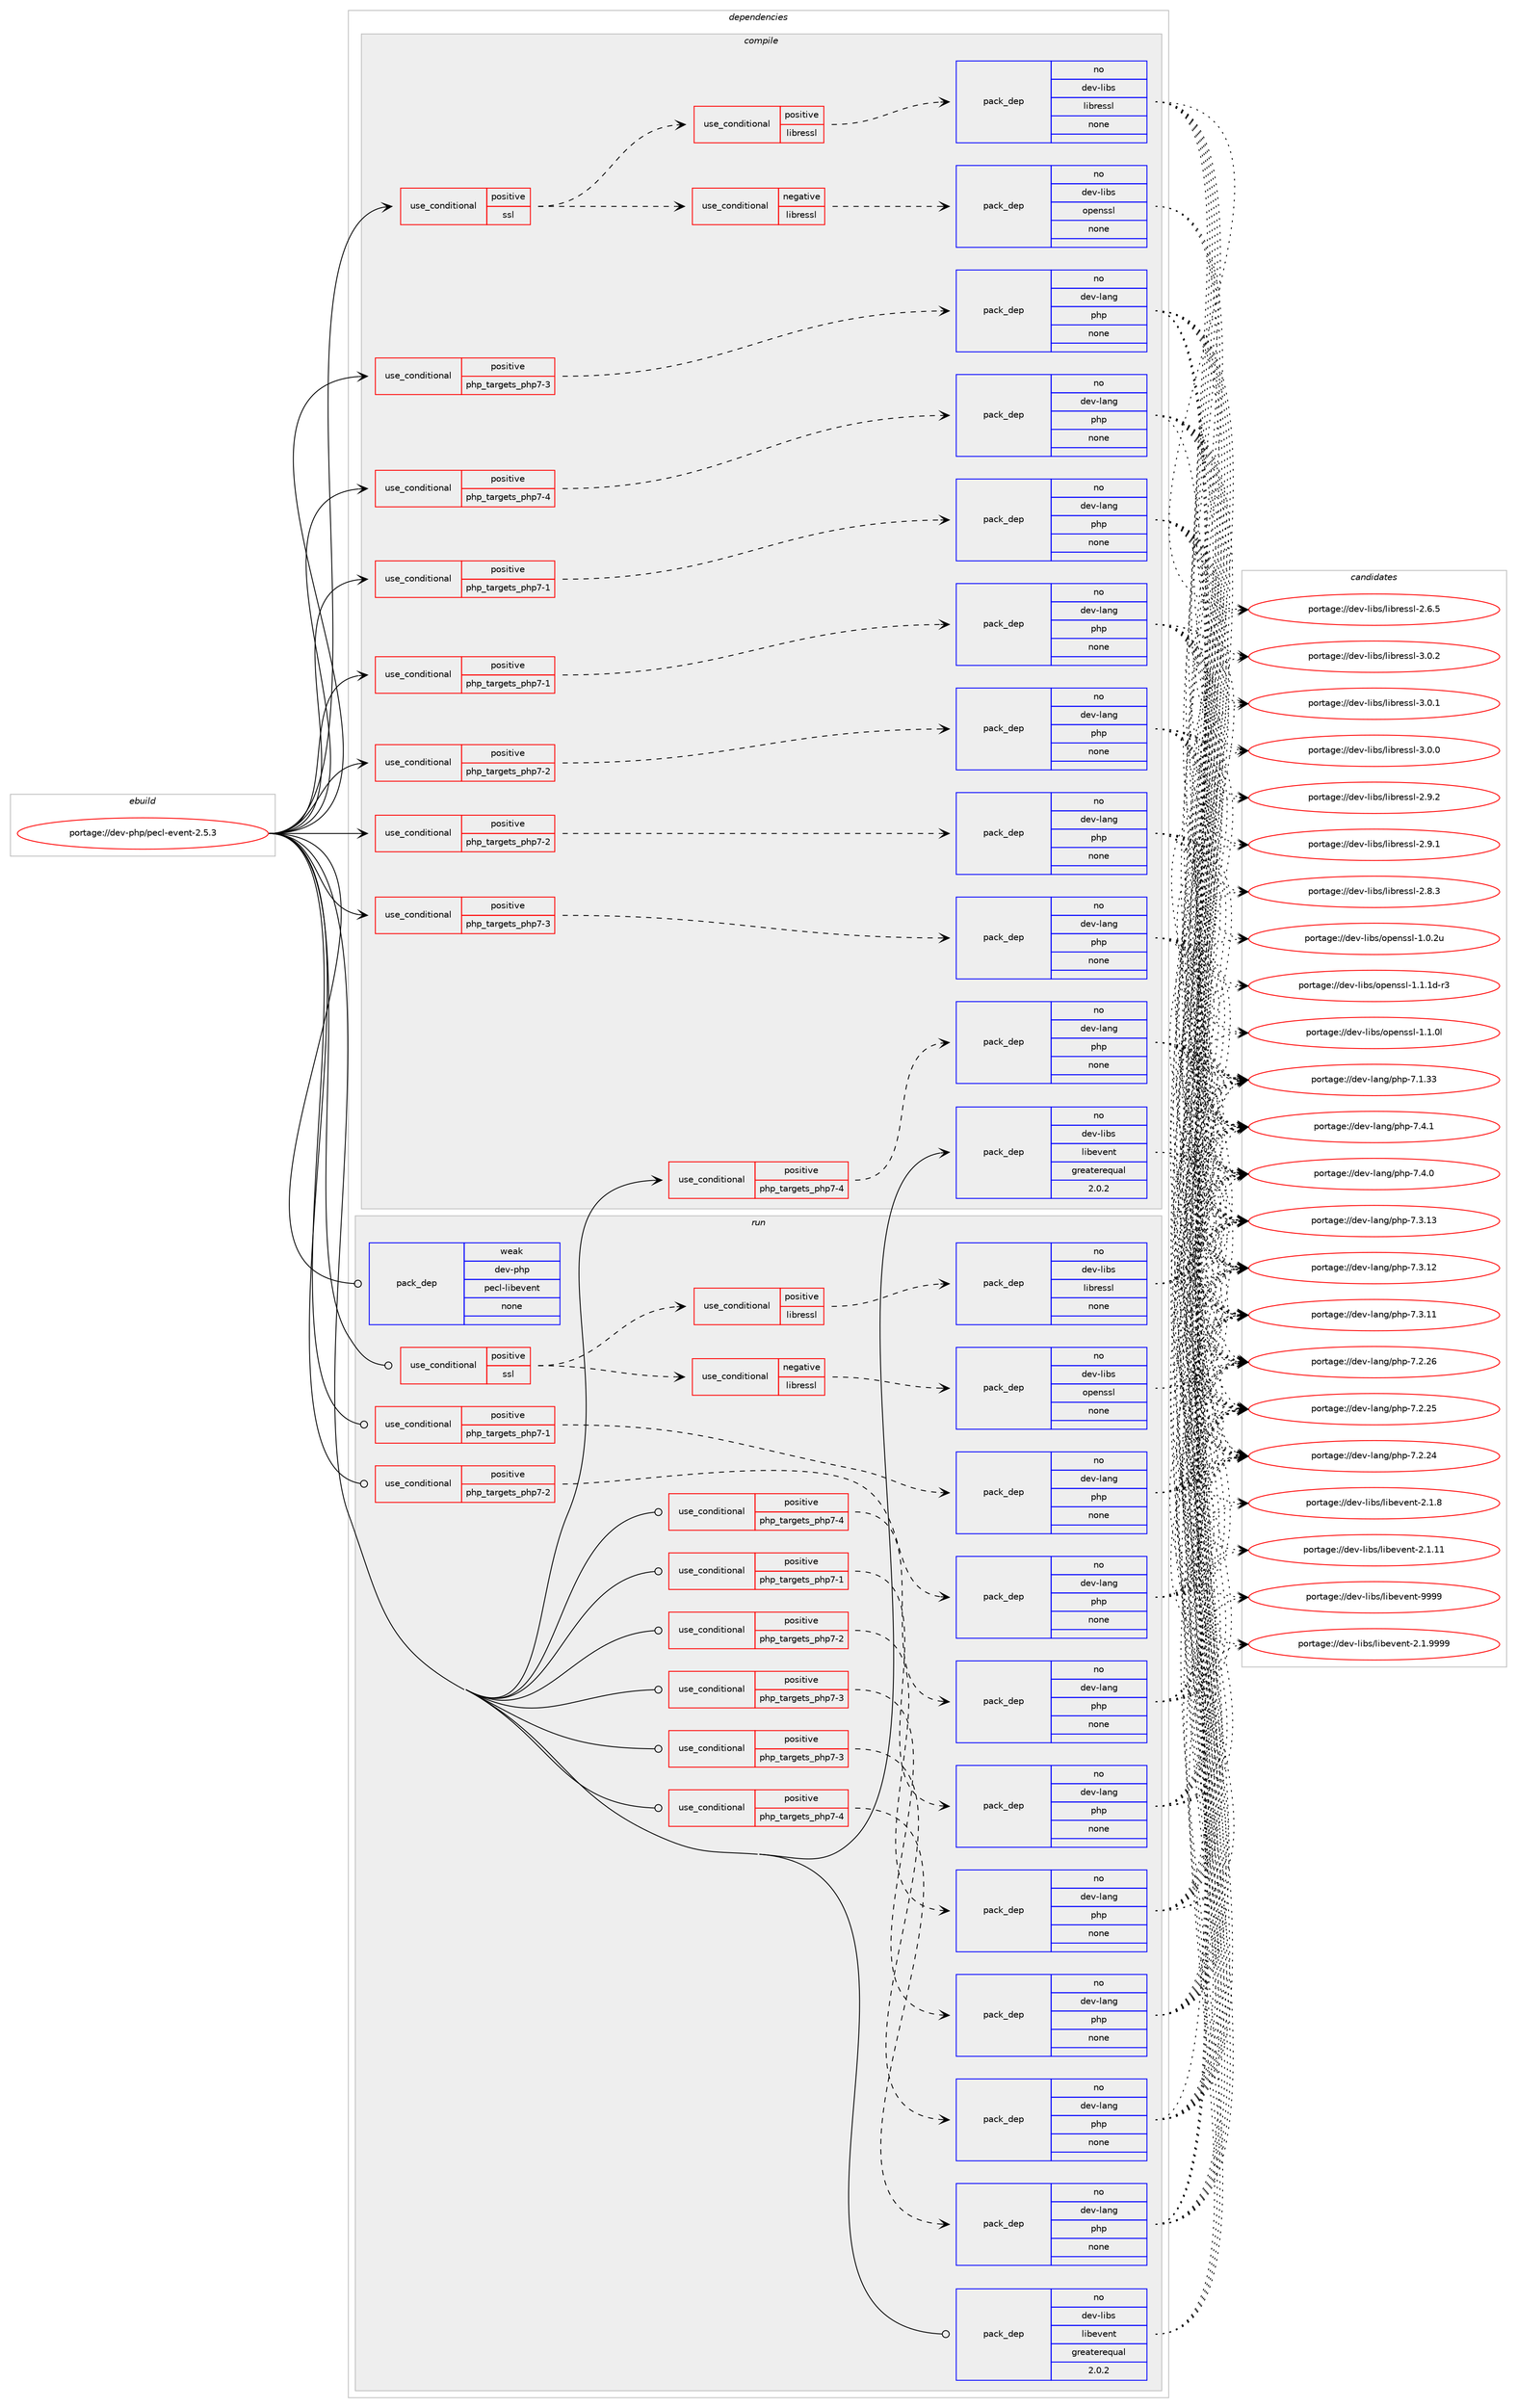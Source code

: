 digraph prolog {

# *************
# Graph options
# *************

newrank=true;
concentrate=true;
compound=true;
graph [rankdir=LR,fontname=Helvetica,fontsize=10,ranksep=1.5];#, ranksep=2.5, nodesep=0.2];
edge  [arrowhead=vee];
node  [fontname=Helvetica,fontsize=10];

# **********
# The ebuild
# **********

subgraph cluster_leftcol {
color=gray;
label=<<i>ebuild</i>>;
id [label="portage://dev-php/pecl-event-2.5.3", color=red, width=4, href="../dev-php/pecl-event-2.5.3.svg"];
}

# ****************
# The dependencies
# ****************

subgraph cluster_midcol {
color=gray;
label=<<i>dependencies</i>>;
subgraph cluster_compile {
fillcolor="#eeeeee";
style=filled;
label=<<i>compile</i>>;
subgraph cond120775 {
dependency476742 [label=<<TABLE BORDER="0" CELLBORDER="1" CELLSPACING="0" CELLPADDING="4"><TR><TD ROWSPAN="3" CELLPADDING="10">use_conditional</TD></TR><TR><TD>positive</TD></TR><TR><TD>php_targets_php7-1</TD></TR></TABLE>>, shape=none, color=red];
subgraph pack350928 {
dependency476743 [label=<<TABLE BORDER="0" CELLBORDER="1" CELLSPACING="0" CELLPADDING="4" WIDTH="220"><TR><TD ROWSPAN="6" CELLPADDING="30">pack_dep</TD></TR><TR><TD WIDTH="110">no</TD></TR><TR><TD>dev-lang</TD></TR><TR><TD>php</TD></TR><TR><TD>none</TD></TR><TR><TD></TD></TR></TABLE>>, shape=none, color=blue];
}
dependency476742:e -> dependency476743:w [weight=20,style="dashed",arrowhead="vee"];
}
id:e -> dependency476742:w [weight=20,style="solid",arrowhead="vee"];
subgraph cond120776 {
dependency476744 [label=<<TABLE BORDER="0" CELLBORDER="1" CELLSPACING="0" CELLPADDING="4"><TR><TD ROWSPAN="3" CELLPADDING="10">use_conditional</TD></TR><TR><TD>positive</TD></TR><TR><TD>php_targets_php7-1</TD></TR></TABLE>>, shape=none, color=red];
subgraph pack350929 {
dependency476745 [label=<<TABLE BORDER="0" CELLBORDER="1" CELLSPACING="0" CELLPADDING="4" WIDTH="220"><TR><TD ROWSPAN="6" CELLPADDING="30">pack_dep</TD></TR><TR><TD WIDTH="110">no</TD></TR><TR><TD>dev-lang</TD></TR><TR><TD>php</TD></TR><TR><TD>none</TD></TR><TR><TD></TD></TR></TABLE>>, shape=none, color=blue];
}
dependency476744:e -> dependency476745:w [weight=20,style="dashed",arrowhead="vee"];
}
id:e -> dependency476744:w [weight=20,style="solid",arrowhead="vee"];
subgraph cond120777 {
dependency476746 [label=<<TABLE BORDER="0" CELLBORDER="1" CELLSPACING="0" CELLPADDING="4"><TR><TD ROWSPAN="3" CELLPADDING="10">use_conditional</TD></TR><TR><TD>positive</TD></TR><TR><TD>php_targets_php7-2</TD></TR></TABLE>>, shape=none, color=red];
subgraph pack350930 {
dependency476747 [label=<<TABLE BORDER="0" CELLBORDER="1" CELLSPACING="0" CELLPADDING="4" WIDTH="220"><TR><TD ROWSPAN="6" CELLPADDING="30">pack_dep</TD></TR><TR><TD WIDTH="110">no</TD></TR><TR><TD>dev-lang</TD></TR><TR><TD>php</TD></TR><TR><TD>none</TD></TR><TR><TD></TD></TR></TABLE>>, shape=none, color=blue];
}
dependency476746:e -> dependency476747:w [weight=20,style="dashed",arrowhead="vee"];
}
id:e -> dependency476746:w [weight=20,style="solid",arrowhead="vee"];
subgraph cond120778 {
dependency476748 [label=<<TABLE BORDER="0" CELLBORDER="1" CELLSPACING="0" CELLPADDING="4"><TR><TD ROWSPAN="3" CELLPADDING="10">use_conditional</TD></TR><TR><TD>positive</TD></TR><TR><TD>php_targets_php7-2</TD></TR></TABLE>>, shape=none, color=red];
subgraph pack350931 {
dependency476749 [label=<<TABLE BORDER="0" CELLBORDER="1" CELLSPACING="0" CELLPADDING="4" WIDTH="220"><TR><TD ROWSPAN="6" CELLPADDING="30">pack_dep</TD></TR><TR><TD WIDTH="110">no</TD></TR><TR><TD>dev-lang</TD></TR><TR><TD>php</TD></TR><TR><TD>none</TD></TR><TR><TD></TD></TR></TABLE>>, shape=none, color=blue];
}
dependency476748:e -> dependency476749:w [weight=20,style="dashed",arrowhead="vee"];
}
id:e -> dependency476748:w [weight=20,style="solid",arrowhead="vee"];
subgraph cond120779 {
dependency476750 [label=<<TABLE BORDER="0" CELLBORDER="1" CELLSPACING="0" CELLPADDING="4"><TR><TD ROWSPAN="3" CELLPADDING="10">use_conditional</TD></TR><TR><TD>positive</TD></TR><TR><TD>php_targets_php7-3</TD></TR></TABLE>>, shape=none, color=red];
subgraph pack350932 {
dependency476751 [label=<<TABLE BORDER="0" CELLBORDER="1" CELLSPACING="0" CELLPADDING="4" WIDTH="220"><TR><TD ROWSPAN="6" CELLPADDING="30">pack_dep</TD></TR><TR><TD WIDTH="110">no</TD></TR><TR><TD>dev-lang</TD></TR><TR><TD>php</TD></TR><TR><TD>none</TD></TR><TR><TD></TD></TR></TABLE>>, shape=none, color=blue];
}
dependency476750:e -> dependency476751:w [weight=20,style="dashed",arrowhead="vee"];
}
id:e -> dependency476750:w [weight=20,style="solid",arrowhead="vee"];
subgraph cond120780 {
dependency476752 [label=<<TABLE BORDER="0" CELLBORDER="1" CELLSPACING="0" CELLPADDING="4"><TR><TD ROWSPAN="3" CELLPADDING="10">use_conditional</TD></TR><TR><TD>positive</TD></TR><TR><TD>php_targets_php7-3</TD></TR></TABLE>>, shape=none, color=red];
subgraph pack350933 {
dependency476753 [label=<<TABLE BORDER="0" CELLBORDER="1" CELLSPACING="0" CELLPADDING="4" WIDTH="220"><TR><TD ROWSPAN="6" CELLPADDING="30">pack_dep</TD></TR><TR><TD WIDTH="110">no</TD></TR><TR><TD>dev-lang</TD></TR><TR><TD>php</TD></TR><TR><TD>none</TD></TR><TR><TD></TD></TR></TABLE>>, shape=none, color=blue];
}
dependency476752:e -> dependency476753:w [weight=20,style="dashed",arrowhead="vee"];
}
id:e -> dependency476752:w [weight=20,style="solid",arrowhead="vee"];
subgraph cond120781 {
dependency476754 [label=<<TABLE BORDER="0" CELLBORDER="1" CELLSPACING="0" CELLPADDING="4"><TR><TD ROWSPAN="3" CELLPADDING="10">use_conditional</TD></TR><TR><TD>positive</TD></TR><TR><TD>php_targets_php7-4</TD></TR></TABLE>>, shape=none, color=red];
subgraph pack350934 {
dependency476755 [label=<<TABLE BORDER="0" CELLBORDER="1" CELLSPACING="0" CELLPADDING="4" WIDTH="220"><TR><TD ROWSPAN="6" CELLPADDING="30">pack_dep</TD></TR><TR><TD WIDTH="110">no</TD></TR><TR><TD>dev-lang</TD></TR><TR><TD>php</TD></TR><TR><TD>none</TD></TR><TR><TD></TD></TR></TABLE>>, shape=none, color=blue];
}
dependency476754:e -> dependency476755:w [weight=20,style="dashed",arrowhead="vee"];
}
id:e -> dependency476754:w [weight=20,style="solid",arrowhead="vee"];
subgraph cond120782 {
dependency476756 [label=<<TABLE BORDER="0" CELLBORDER="1" CELLSPACING="0" CELLPADDING="4"><TR><TD ROWSPAN="3" CELLPADDING="10">use_conditional</TD></TR><TR><TD>positive</TD></TR><TR><TD>php_targets_php7-4</TD></TR></TABLE>>, shape=none, color=red];
subgraph pack350935 {
dependency476757 [label=<<TABLE BORDER="0" CELLBORDER="1" CELLSPACING="0" CELLPADDING="4" WIDTH="220"><TR><TD ROWSPAN="6" CELLPADDING="30">pack_dep</TD></TR><TR><TD WIDTH="110">no</TD></TR><TR><TD>dev-lang</TD></TR><TR><TD>php</TD></TR><TR><TD>none</TD></TR><TR><TD></TD></TR></TABLE>>, shape=none, color=blue];
}
dependency476756:e -> dependency476757:w [weight=20,style="dashed",arrowhead="vee"];
}
id:e -> dependency476756:w [weight=20,style="solid",arrowhead="vee"];
subgraph cond120783 {
dependency476758 [label=<<TABLE BORDER="0" CELLBORDER="1" CELLSPACING="0" CELLPADDING="4"><TR><TD ROWSPAN="3" CELLPADDING="10">use_conditional</TD></TR><TR><TD>positive</TD></TR><TR><TD>ssl</TD></TR></TABLE>>, shape=none, color=red];
subgraph cond120784 {
dependency476759 [label=<<TABLE BORDER="0" CELLBORDER="1" CELLSPACING="0" CELLPADDING="4"><TR><TD ROWSPAN="3" CELLPADDING="10">use_conditional</TD></TR><TR><TD>negative</TD></TR><TR><TD>libressl</TD></TR></TABLE>>, shape=none, color=red];
subgraph pack350936 {
dependency476760 [label=<<TABLE BORDER="0" CELLBORDER="1" CELLSPACING="0" CELLPADDING="4" WIDTH="220"><TR><TD ROWSPAN="6" CELLPADDING="30">pack_dep</TD></TR><TR><TD WIDTH="110">no</TD></TR><TR><TD>dev-libs</TD></TR><TR><TD>openssl</TD></TR><TR><TD>none</TD></TR><TR><TD></TD></TR></TABLE>>, shape=none, color=blue];
}
dependency476759:e -> dependency476760:w [weight=20,style="dashed",arrowhead="vee"];
}
dependency476758:e -> dependency476759:w [weight=20,style="dashed",arrowhead="vee"];
subgraph cond120785 {
dependency476761 [label=<<TABLE BORDER="0" CELLBORDER="1" CELLSPACING="0" CELLPADDING="4"><TR><TD ROWSPAN="3" CELLPADDING="10">use_conditional</TD></TR><TR><TD>positive</TD></TR><TR><TD>libressl</TD></TR></TABLE>>, shape=none, color=red];
subgraph pack350937 {
dependency476762 [label=<<TABLE BORDER="0" CELLBORDER="1" CELLSPACING="0" CELLPADDING="4" WIDTH="220"><TR><TD ROWSPAN="6" CELLPADDING="30">pack_dep</TD></TR><TR><TD WIDTH="110">no</TD></TR><TR><TD>dev-libs</TD></TR><TR><TD>libressl</TD></TR><TR><TD>none</TD></TR><TR><TD></TD></TR></TABLE>>, shape=none, color=blue];
}
dependency476761:e -> dependency476762:w [weight=20,style="dashed",arrowhead="vee"];
}
dependency476758:e -> dependency476761:w [weight=20,style="dashed",arrowhead="vee"];
}
id:e -> dependency476758:w [weight=20,style="solid",arrowhead="vee"];
subgraph pack350938 {
dependency476763 [label=<<TABLE BORDER="0" CELLBORDER="1" CELLSPACING="0" CELLPADDING="4" WIDTH="220"><TR><TD ROWSPAN="6" CELLPADDING="30">pack_dep</TD></TR><TR><TD WIDTH="110">no</TD></TR><TR><TD>dev-libs</TD></TR><TR><TD>libevent</TD></TR><TR><TD>greaterequal</TD></TR><TR><TD>2.0.2</TD></TR></TABLE>>, shape=none, color=blue];
}
id:e -> dependency476763:w [weight=20,style="solid",arrowhead="vee"];
}
subgraph cluster_compileandrun {
fillcolor="#eeeeee";
style=filled;
label=<<i>compile and run</i>>;
}
subgraph cluster_run {
fillcolor="#eeeeee";
style=filled;
label=<<i>run</i>>;
subgraph cond120786 {
dependency476764 [label=<<TABLE BORDER="0" CELLBORDER="1" CELLSPACING="0" CELLPADDING="4"><TR><TD ROWSPAN="3" CELLPADDING="10">use_conditional</TD></TR><TR><TD>positive</TD></TR><TR><TD>php_targets_php7-1</TD></TR></TABLE>>, shape=none, color=red];
subgraph pack350939 {
dependency476765 [label=<<TABLE BORDER="0" CELLBORDER="1" CELLSPACING="0" CELLPADDING="4" WIDTH="220"><TR><TD ROWSPAN="6" CELLPADDING="30">pack_dep</TD></TR><TR><TD WIDTH="110">no</TD></TR><TR><TD>dev-lang</TD></TR><TR><TD>php</TD></TR><TR><TD>none</TD></TR><TR><TD></TD></TR></TABLE>>, shape=none, color=blue];
}
dependency476764:e -> dependency476765:w [weight=20,style="dashed",arrowhead="vee"];
}
id:e -> dependency476764:w [weight=20,style="solid",arrowhead="odot"];
subgraph cond120787 {
dependency476766 [label=<<TABLE BORDER="0" CELLBORDER="1" CELLSPACING="0" CELLPADDING="4"><TR><TD ROWSPAN="3" CELLPADDING="10">use_conditional</TD></TR><TR><TD>positive</TD></TR><TR><TD>php_targets_php7-1</TD></TR></TABLE>>, shape=none, color=red];
subgraph pack350940 {
dependency476767 [label=<<TABLE BORDER="0" CELLBORDER="1" CELLSPACING="0" CELLPADDING="4" WIDTH="220"><TR><TD ROWSPAN="6" CELLPADDING="30">pack_dep</TD></TR><TR><TD WIDTH="110">no</TD></TR><TR><TD>dev-lang</TD></TR><TR><TD>php</TD></TR><TR><TD>none</TD></TR><TR><TD></TD></TR></TABLE>>, shape=none, color=blue];
}
dependency476766:e -> dependency476767:w [weight=20,style="dashed",arrowhead="vee"];
}
id:e -> dependency476766:w [weight=20,style="solid",arrowhead="odot"];
subgraph cond120788 {
dependency476768 [label=<<TABLE BORDER="0" CELLBORDER="1" CELLSPACING="0" CELLPADDING="4"><TR><TD ROWSPAN="3" CELLPADDING="10">use_conditional</TD></TR><TR><TD>positive</TD></TR><TR><TD>php_targets_php7-2</TD></TR></TABLE>>, shape=none, color=red];
subgraph pack350941 {
dependency476769 [label=<<TABLE BORDER="0" CELLBORDER="1" CELLSPACING="0" CELLPADDING="4" WIDTH="220"><TR><TD ROWSPAN="6" CELLPADDING="30">pack_dep</TD></TR><TR><TD WIDTH="110">no</TD></TR><TR><TD>dev-lang</TD></TR><TR><TD>php</TD></TR><TR><TD>none</TD></TR><TR><TD></TD></TR></TABLE>>, shape=none, color=blue];
}
dependency476768:e -> dependency476769:w [weight=20,style="dashed",arrowhead="vee"];
}
id:e -> dependency476768:w [weight=20,style="solid",arrowhead="odot"];
subgraph cond120789 {
dependency476770 [label=<<TABLE BORDER="0" CELLBORDER="1" CELLSPACING="0" CELLPADDING="4"><TR><TD ROWSPAN="3" CELLPADDING="10">use_conditional</TD></TR><TR><TD>positive</TD></TR><TR><TD>php_targets_php7-2</TD></TR></TABLE>>, shape=none, color=red];
subgraph pack350942 {
dependency476771 [label=<<TABLE BORDER="0" CELLBORDER="1" CELLSPACING="0" CELLPADDING="4" WIDTH="220"><TR><TD ROWSPAN="6" CELLPADDING="30">pack_dep</TD></TR><TR><TD WIDTH="110">no</TD></TR><TR><TD>dev-lang</TD></TR><TR><TD>php</TD></TR><TR><TD>none</TD></TR><TR><TD></TD></TR></TABLE>>, shape=none, color=blue];
}
dependency476770:e -> dependency476771:w [weight=20,style="dashed",arrowhead="vee"];
}
id:e -> dependency476770:w [weight=20,style="solid",arrowhead="odot"];
subgraph cond120790 {
dependency476772 [label=<<TABLE BORDER="0" CELLBORDER="1" CELLSPACING="0" CELLPADDING="4"><TR><TD ROWSPAN="3" CELLPADDING="10">use_conditional</TD></TR><TR><TD>positive</TD></TR><TR><TD>php_targets_php7-3</TD></TR></TABLE>>, shape=none, color=red];
subgraph pack350943 {
dependency476773 [label=<<TABLE BORDER="0" CELLBORDER="1" CELLSPACING="0" CELLPADDING="4" WIDTH="220"><TR><TD ROWSPAN="6" CELLPADDING="30">pack_dep</TD></TR><TR><TD WIDTH="110">no</TD></TR><TR><TD>dev-lang</TD></TR><TR><TD>php</TD></TR><TR><TD>none</TD></TR><TR><TD></TD></TR></TABLE>>, shape=none, color=blue];
}
dependency476772:e -> dependency476773:w [weight=20,style="dashed",arrowhead="vee"];
}
id:e -> dependency476772:w [weight=20,style="solid",arrowhead="odot"];
subgraph cond120791 {
dependency476774 [label=<<TABLE BORDER="0" CELLBORDER="1" CELLSPACING="0" CELLPADDING="4"><TR><TD ROWSPAN="3" CELLPADDING="10">use_conditional</TD></TR><TR><TD>positive</TD></TR><TR><TD>php_targets_php7-3</TD></TR></TABLE>>, shape=none, color=red];
subgraph pack350944 {
dependency476775 [label=<<TABLE BORDER="0" CELLBORDER="1" CELLSPACING="0" CELLPADDING="4" WIDTH="220"><TR><TD ROWSPAN="6" CELLPADDING="30">pack_dep</TD></TR><TR><TD WIDTH="110">no</TD></TR><TR><TD>dev-lang</TD></TR><TR><TD>php</TD></TR><TR><TD>none</TD></TR><TR><TD></TD></TR></TABLE>>, shape=none, color=blue];
}
dependency476774:e -> dependency476775:w [weight=20,style="dashed",arrowhead="vee"];
}
id:e -> dependency476774:w [weight=20,style="solid",arrowhead="odot"];
subgraph cond120792 {
dependency476776 [label=<<TABLE BORDER="0" CELLBORDER="1" CELLSPACING="0" CELLPADDING="4"><TR><TD ROWSPAN="3" CELLPADDING="10">use_conditional</TD></TR><TR><TD>positive</TD></TR><TR><TD>php_targets_php7-4</TD></TR></TABLE>>, shape=none, color=red];
subgraph pack350945 {
dependency476777 [label=<<TABLE BORDER="0" CELLBORDER="1" CELLSPACING="0" CELLPADDING="4" WIDTH="220"><TR><TD ROWSPAN="6" CELLPADDING="30">pack_dep</TD></TR><TR><TD WIDTH="110">no</TD></TR><TR><TD>dev-lang</TD></TR><TR><TD>php</TD></TR><TR><TD>none</TD></TR><TR><TD></TD></TR></TABLE>>, shape=none, color=blue];
}
dependency476776:e -> dependency476777:w [weight=20,style="dashed",arrowhead="vee"];
}
id:e -> dependency476776:w [weight=20,style="solid",arrowhead="odot"];
subgraph cond120793 {
dependency476778 [label=<<TABLE BORDER="0" CELLBORDER="1" CELLSPACING="0" CELLPADDING="4"><TR><TD ROWSPAN="3" CELLPADDING="10">use_conditional</TD></TR><TR><TD>positive</TD></TR><TR><TD>php_targets_php7-4</TD></TR></TABLE>>, shape=none, color=red];
subgraph pack350946 {
dependency476779 [label=<<TABLE BORDER="0" CELLBORDER="1" CELLSPACING="0" CELLPADDING="4" WIDTH="220"><TR><TD ROWSPAN="6" CELLPADDING="30">pack_dep</TD></TR><TR><TD WIDTH="110">no</TD></TR><TR><TD>dev-lang</TD></TR><TR><TD>php</TD></TR><TR><TD>none</TD></TR><TR><TD></TD></TR></TABLE>>, shape=none, color=blue];
}
dependency476778:e -> dependency476779:w [weight=20,style="dashed",arrowhead="vee"];
}
id:e -> dependency476778:w [weight=20,style="solid",arrowhead="odot"];
subgraph cond120794 {
dependency476780 [label=<<TABLE BORDER="0" CELLBORDER="1" CELLSPACING="0" CELLPADDING="4"><TR><TD ROWSPAN="3" CELLPADDING="10">use_conditional</TD></TR><TR><TD>positive</TD></TR><TR><TD>ssl</TD></TR></TABLE>>, shape=none, color=red];
subgraph cond120795 {
dependency476781 [label=<<TABLE BORDER="0" CELLBORDER="1" CELLSPACING="0" CELLPADDING="4"><TR><TD ROWSPAN="3" CELLPADDING="10">use_conditional</TD></TR><TR><TD>negative</TD></TR><TR><TD>libressl</TD></TR></TABLE>>, shape=none, color=red];
subgraph pack350947 {
dependency476782 [label=<<TABLE BORDER="0" CELLBORDER="1" CELLSPACING="0" CELLPADDING="4" WIDTH="220"><TR><TD ROWSPAN="6" CELLPADDING="30">pack_dep</TD></TR><TR><TD WIDTH="110">no</TD></TR><TR><TD>dev-libs</TD></TR><TR><TD>openssl</TD></TR><TR><TD>none</TD></TR><TR><TD></TD></TR></TABLE>>, shape=none, color=blue];
}
dependency476781:e -> dependency476782:w [weight=20,style="dashed",arrowhead="vee"];
}
dependency476780:e -> dependency476781:w [weight=20,style="dashed",arrowhead="vee"];
subgraph cond120796 {
dependency476783 [label=<<TABLE BORDER="0" CELLBORDER="1" CELLSPACING="0" CELLPADDING="4"><TR><TD ROWSPAN="3" CELLPADDING="10">use_conditional</TD></TR><TR><TD>positive</TD></TR><TR><TD>libressl</TD></TR></TABLE>>, shape=none, color=red];
subgraph pack350948 {
dependency476784 [label=<<TABLE BORDER="0" CELLBORDER="1" CELLSPACING="0" CELLPADDING="4" WIDTH="220"><TR><TD ROWSPAN="6" CELLPADDING="30">pack_dep</TD></TR><TR><TD WIDTH="110">no</TD></TR><TR><TD>dev-libs</TD></TR><TR><TD>libressl</TD></TR><TR><TD>none</TD></TR><TR><TD></TD></TR></TABLE>>, shape=none, color=blue];
}
dependency476783:e -> dependency476784:w [weight=20,style="dashed",arrowhead="vee"];
}
dependency476780:e -> dependency476783:w [weight=20,style="dashed",arrowhead="vee"];
}
id:e -> dependency476780:w [weight=20,style="solid",arrowhead="odot"];
subgraph pack350949 {
dependency476785 [label=<<TABLE BORDER="0" CELLBORDER="1" CELLSPACING="0" CELLPADDING="4" WIDTH="220"><TR><TD ROWSPAN="6" CELLPADDING="30">pack_dep</TD></TR><TR><TD WIDTH="110">no</TD></TR><TR><TD>dev-libs</TD></TR><TR><TD>libevent</TD></TR><TR><TD>greaterequal</TD></TR><TR><TD>2.0.2</TD></TR></TABLE>>, shape=none, color=blue];
}
id:e -> dependency476785:w [weight=20,style="solid",arrowhead="odot"];
subgraph pack350950 {
dependency476786 [label=<<TABLE BORDER="0" CELLBORDER="1" CELLSPACING="0" CELLPADDING="4" WIDTH="220"><TR><TD ROWSPAN="6" CELLPADDING="30">pack_dep</TD></TR><TR><TD WIDTH="110">weak</TD></TR><TR><TD>dev-php</TD></TR><TR><TD>pecl-libevent</TD></TR><TR><TD>none</TD></TR><TR><TD></TD></TR></TABLE>>, shape=none, color=blue];
}
id:e -> dependency476786:w [weight=20,style="solid",arrowhead="odot"];
}
}

# **************
# The candidates
# **************

subgraph cluster_choices {
rank=same;
color=gray;
label=<<i>candidates</i>>;

subgraph choice350928 {
color=black;
nodesep=1;
choice100101118451089711010347112104112455546524649 [label="portage://dev-lang/php-7.4.1", color=red, width=4,href="../dev-lang/php-7.4.1.svg"];
choice100101118451089711010347112104112455546524648 [label="portage://dev-lang/php-7.4.0", color=red, width=4,href="../dev-lang/php-7.4.0.svg"];
choice10010111845108971101034711210411245554651464951 [label="portage://dev-lang/php-7.3.13", color=red, width=4,href="../dev-lang/php-7.3.13.svg"];
choice10010111845108971101034711210411245554651464950 [label="portage://dev-lang/php-7.3.12", color=red, width=4,href="../dev-lang/php-7.3.12.svg"];
choice10010111845108971101034711210411245554651464949 [label="portage://dev-lang/php-7.3.11", color=red, width=4,href="../dev-lang/php-7.3.11.svg"];
choice10010111845108971101034711210411245554650465054 [label="portage://dev-lang/php-7.2.26", color=red, width=4,href="../dev-lang/php-7.2.26.svg"];
choice10010111845108971101034711210411245554650465053 [label="portage://dev-lang/php-7.2.25", color=red, width=4,href="../dev-lang/php-7.2.25.svg"];
choice10010111845108971101034711210411245554650465052 [label="portage://dev-lang/php-7.2.24", color=red, width=4,href="../dev-lang/php-7.2.24.svg"];
choice10010111845108971101034711210411245554649465151 [label="portage://dev-lang/php-7.1.33", color=red, width=4,href="../dev-lang/php-7.1.33.svg"];
dependency476743:e -> choice100101118451089711010347112104112455546524649:w [style=dotted,weight="100"];
dependency476743:e -> choice100101118451089711010347112104112455546524648:w [style=dotted,weight="100"];
dependency476743:e -> choice10010111845108971101034711210411245554651464951:w [style=dotted,weight="100"];
dependency476743:e -> choice10010111845108971101034711210411245554651464950:w [style=dotted,weight="100"];
dependency476743:e -> choice10010111845108971101034711210411245554651464949:w [style=dotted,weight="100"];
dependency476743:e -> choice10010111845108971101034711210411245554650465054:w [style=dotted,weight="100"];
dependency476743:e -> choice10010111845108971101034711210411245554650465053:w [style=dotted,weight="100"];
dependency476743:e -> choice10010111845108971101034711210411245554650465052:w [style=dotted,weight="100"];
dependency476743:e -> choice10010111845108971101034711210411245554649465151:w [style=dotted,weight="100"];
}
subgraph choice350929 {
color=black;
nodesep=1;
choice100101118451089711010347112104112455546524649 [label="portage://dev-lang/php-7.4.1", color=red, width=4,href="../dev-lang/php-7.4.1.svg"];
choice100101118451089711010347112104112455546524648 [label="portage://dev-lang/php-7.4.0", color=red, width=4,href="../dev-lang/php-7.4.0.svg"];
choice10010111845108971101034711210411245554651464951 [label="portage://dev-lang/php-7.3.13", color=red, width=4,href="../dev-lang/php-7.3.13.svg"];
choice10010111845108971101034711210411245554651464950 [label="portage://dev-lang/php-7.3.12", color=red, width=4,href="../dev-lang/php-7.3.12.svg"];
choice10010111845108971101034711210411245554651464949 [label="portage://dev-lang/php-7.3.11", color=red, width=4,href="../dev-lang/php-7.3.11.svg"];
choice10010111845108971101034711210411245554650465054 [label="portage://dev-lang/php-7.2.26", color=red, width=4,href="../dev-lang/php-7.2.26.svg"];
choice10010111845108971101034711210411245554650465053 [label="portage://dev-lang/php-7.2.25", color=red, width=4,href="../dev-lang/php-7.2.25.svg"];
choice10010111845108971101034711210411245554650465052 [label="portage://dev-lang/php-7.2.24", color=red, width=4,href="../dev-lang/php-7.2.24.svg"];
choice10010111845108971101034711210411245554649465151 [label="portage://dev-lang/php-7.1.33", color=red, width=4,href="../dev-lang/php-7.1.33.svg"];
dependency476745:e -> choice100101118451089711010347112104112455546524649:w [style=dotted,weight="100"];
dependency476745:e -> choice100101118451089711010347112104112455546524648:w [style=dotted,weight="100"];
dependency476745:e -> choice10010111845108971101034711210411245554651464951:w [style=dotted,weight="100"];
dependency476745:e -> choice10010111845108971101034711210411245554651464950:w [style=dotted,weight="100"];
dependency476745:e -> choice10010111845108971101034711210411245554651464949:w [style=dotted,weight="100"];
dependency476745:e -> choice10010111845108971101034711210411245554650465054:w [style=dotted,weight="100"];
dependency476745:e -> choice10010111845108971101034711210411245554650465053:w [style=dotted,weight="100"];
dependency476745:e -> choice10010111845108971101034711210411245554650465052:w [style=dotted,weight="100"];
dependency476745:e -> choice10010111845108971101034711210411245554649465151:w [style=dotted,weight="100"];
}
subgraph choice350930 {
color=black;
nodesep=1;
choice100101118451089711010347112104112455546524649 [label="portage://dev-lang/php-7.4.1", color=red, width=4,href="../dev-lang/php-7.4.1.svg"];
choice100101118451089711010347112104112455546524648 [label="portage://dev-lang/php-7.4.0", color=red, width=4,href="../dev-lang/php-7.4.0.svg"];
choice10010111845108971101034711210411245554651464951 [label="portage://dev-lang/php-7.3.13", color=red, width=4,href="../dev-lang/php-7.3.13.svg"];
choice10010111845108971101034711210411245554651464950 [label="portage://dev-lang/php-7.3.12", color=red, width=4,href="../dev-lang/php-7.3.12.svg"];
choice10010111845108971101034711210411245554651464949 [label="portage://dev-lang/php-7.3.11", color=red, width=4,href="../dev-lang/php-7.3.11.svg"];
choice10010111845108971101034711210411245554650465054 [label="portage://dev-lang/php-7.2.26", color=red, width=4,href="../dev-lang/php-7.2.26.svg"];
choice10010111845108971101034711210411245554650465053 [label="portage://dev-lang/php-7.2.25", color=red, width=4,href="../dev-lang/php-7.2.25.svg"];
choice10010111845108971101034711210411245554650465052 [label="portage://dev-lang/php-7.2.24", color=red, width=4,href="../dev-lang/php-7.2.24.svg"];
choice10010111845108971101034711210411245554649465151 [label="portage://dev-lang/php-7.1.33", color=red, width=4,href="../dev-lang/php-7.1.33.svg"];
dependency476747:e -> choice100101118451089711010347112104112455546524649:w [style=dotted,weight="100"];
dependency476747:e -> choice100101118451089711010347112104112455546524648:w [style=dotted,weight="100"];
dependency476747:e -> choice10010111845108971101034711210411245554651464951:w [style=dotted,weight="100"];
dependency476747:e -> choice10010111845108971101034711210411245554651464950:w [style=dotted,weight="100"];
dependency476747:e -> choice10010111845108971101034711210411245554651464949:w [style=dotted,weight="100"];
dependency476747:e -> choice10010111845108971101034711210411245554650465054:w [style=dotted,weight="100"];
dependency476747:e -> choice10010111845108971101034711210411245554650465053:w [style=dotted,weight="100"];
dependency476747:e -> choice10010111845108971101034711210411245554650465052:w [style=dotted,weight="100"];
dependency476747:e -> choice10010111845108971101034711210411245554649465151:w [style=dotted,weight="100"];
}
subgraph choice350931 {
color=black;
nodesep=1;
choice100101118451089711010347112104112455546524649 [label="portage://dev-lang/php-7.4.1", color=red, width=4,href="../dev-lang/php-7.4.1.svg"];
choice100101118451089711010347112104112455546524648 [label="portage://dev-lang/php-7.4.0", color=red, width=4,href="../dev-lang/php-7.4.0.svg"];
choice10010111845108971101034711210411245554651464951 [label="portage://dev-lang/php-7.3.13", color=red, width=4,href="../dev-lang/php-7.3.13.svg"];
choice10010111845108971101034711210411245554651464950 [label="portage://dev-lang/php-7.3.12", color=red, width=4,href="../dev-lang/php-7.3.12.svg"];
choice10010111845108971101034711210411245554651464949 [label="portage://dev-lang/php-7.3.11", color=red, width=4,href="../dev-lang/php-7.3.11.svg"];
choice10010111845108971101034711210411245554650465054 [label="portage://dev-lang/php-7.2.26", color=red, width=4,href="../dev-lang/php-7.2.26.svg"];
choice10010111845108971101034711210411245554650465053 [label="portage://dev-lang/php-7.2.25", color=red, width=4,href="../dev-lang/php-7.2.25.svg"];
choice10010111845108971101034711210411245554650465052 [label="portage://dev-lang/php-7.2.24", color=red, width=4,href="../dev-lang/php-7.2.24.svg"];
choice10010111845108971101034711210411245554649465151 [label="portage://dev-lang/php-7.1.33", color=red, width=4,href="../dev-lang/php-7.1.33.svg"];
dependency476749:e -> choice100101118451089711010347112104112455546524649:w [style=dotted,weight="100"];
dependency476749:e -> choice100101118451089711010347112104112455546524648:w [style=dotted,weight="100"];
dependency476749:e -> choice10010111845108971101034711210411245554651464951:w [style=dotted,weight="100"];
dependency476749:e -> choice10010111845108971101034711210411245554651464950:w [style=dotted,weight="100"];
dependency476749:e -> choice10010111845108971101034711210411245554651464949:w [style=dotted,weight="100"];
dependency476749:e -> choice10010111845108971101034711210411245554650465054:w [style=dotted,weight="100"];
dependency476749:e -> choice10010111845108971101034711210411245554650465053:w [style=dotted,weight="100"];
dependency476749:e -> choice10010111845108971101034711210411245554650465052:w [style=dotted,weight="100"];
dependency476749:e -> choice10010111845108971101034711210411245554649465151:w [style=dotted,weight="100"];
}
subgraph choice350932 {
color=black;
nodesep=1;
choice100101118451089711010347112104112455546524649 [label="portage://dev-lang/php-7.4.1", color=red, width=4,href="../dev-lang/php-7.4.1.svg"];
choice100101118451089711010347112104112455546524648 [label="portage://dev-lang/php-7.4.0", color=red, width=4,href="../dev-lang/php-7.4.0.svg"];
choice10010111845108971101034711210411245554651464951 [label="portage://dev-lang/php-7.3.13", color=red, width=4,href="../dev-lang/php-7.3.13.svg"];
choice10010111845108971101034711210411245554651464950 [label="portage://dev-lang/php-7.3.12", color=red, width=4,href="../dev-lang/php-7.3.12.svg"];
choice10010111845108971101034711210411245554651464949 [label="portage://dev-lang/php-7.3.11", color=red, width=4,href="../dev-lang/php-7.3.11.svg"];
choice10010111845108971101034711210411245554650465054 [label="portage://dev-lang/php-7.2.26", color=red, width=4,href="../dev-lang/php-7.2.26.svg"];
choice10010111845108971101034711210411245554650465053 [label="portage://dev-lang/php-7.2.25", color=red, width=4,href="../dev-lang/php-7.2.25.svg"];
choice10010111845108971101034711210411245554650465052 [label="portage://dev-lang/php-7.2.24", color=red, width=4,href="../dev-lang/php-7.2.24.svg"];
choice10010111845108971101034711210411245554649465151 [label="portage://dev-lang/php-7.1.33", color=red, width=4,href="../dev-lang/php-7.1.33.svg"];
dependency476751:e -> choice100101118451089711010347112104112455546524649:w [style=dotted,weight="100"];
dependency476751:e -> choice100101118451089711010347112104112455546524648:w [style=dotted,weight="100"];
dependency476751:e -> choice10010111845108971101034711210411245554651464951:w [style=dotted,weight="100"];
dependency476751:e -> choice10010111845108971101034711210411245554651464950:w [style=dotted,weight="100"];
dependency476751:e -> choice10010111845108971101034711210411245554651464949:w [style=dotted,weight="100"];
dependency476751:e -> choice10010111845108971101034711210411245554650465054:w [style=dotted,weight="100"];
dependency476751:e -> choice10010111845108971101034711210411245554650465053:w [style=dotted,weight="100"];
dependency476751:e -> choice10010111845108971101034711210411245554650465052:w [style=dotted,weight="100"];
dependency476751:e -> choice10010111845108971101034711210411245554649465151:w [style=dotted,weight="100"];
}
subgraph choice350933 {
color=black;
nodesep=1;
choice100101118451089711010347112104112455546524649 [label="portage://dev-lang/php-7.4.1", color=red, width=4,href="../dev-lang/php-7.4.1.svg"];
choice100101118451089711010347112104112455546524648 [label="portage://dev-lang/php-7.4.0", color=red, width=4,href="../dev-lang/php-7.4.0.svg"];
choice10010111845108971101034711210411245554651464951 [label="portage://dev-lang/php-7.3.13", color=red, width=4,href="../dev-lang/php-7.3.13.svg"];
choice10010111845108971101034711210411245554651464950 [label="portage://dev-lang/php-7.3.12", color=red, width=4,href="../dev-lang/php-7.3.12.svg"];
choice10010111845108971101034711210411245554651464949 [label="portage://dev-lang/php-7.3.11", color=red, width=4,href="../dev-lang/php-7.3.11.svg"];
choice10010111845108971101034711210411245554650465054 [label="portage://dev-lang/php-7.2.26", color=red, width=4,href="../dev-lang/php-7.2.26.svg"];
choice10010111845108971101034711210411245554650465053 [label="portage://dev-lang/php-7.2.25", color=red, width=4,href="../dev-lang/php-7.2.25.svg"];
choice10010111845108971101034711210411245554650465052 [label="portage://dev-lang/php-7.2.24", color=red, width=4,href="../dev-lang/php-7.2.24.svg"];
choice10010111845108971101034711210411245554649465151 [label="portage://dev-lang/php-7.1.33", color=red, width=4,href="../dev-lang/php-7.1.33.svg"];
dependency476753:e -> choice100101118451089711010347112104112455546524649:w [style=dotted,weight="100"];
dependency476753:e -> choice100101118451089711010347112104112455546524648:w [style=dotted,weight="100"];
dependency476753:e -> choice10010111845108971101034711210411245554651464951:w [style=dotted,weight="100"];
dependency476753:e -> choice10010111845108971101034711210411245554651464950:w [style=dotted,weight="100"];
dependency476753:e -> choice10010111845108971101034711210411245554651464949:w [style=dotted,weight="100"];
dependency476753:e -> choice10010111845108971101034711210411245554650465054:w [style=dotted,weight="100"];
dependency476753:e -> choice10010111845108971101034711210411245554650465053:w [style=dotted,weight="100"];
dependency476753:e -> choice10010111845108971101034711210411245554650465052:w [style=dotted,weight="100"];
dependency476753:e -> choice10010111845108971101034711210411245554649465151:w [style=dotted,weight="100"];
}
subgraph choice350934 {
color=black;
nodesep=1;
choice100101118451089711010347112104112455546524649 [label="portage://dev-lang/php-7.4.1", color=red, width=4,href="../dev-lang/php-7.4.1.svg"];
choice100101118451089711010347112104112455546524648 [label="portage://dev-lang/php-7.4.0", color=red, width=4,href="../dev-lang/php-7.4.0.svg"];
choice10010111845108971101034711210411245554651464951 [label="portage://dev-lang/php-7.3.13", color=red, width=4,href="../dev-lang/php-7.3.13.svg"];
choice10010111845108971101034711210411245554651464950 [label="portage://dev-lang/php-7.3.12", color=red, width=4,href="../dev-lang/php-7.3.12.svg"];
choice10010111845108971101034711210411245554651464949 [label="portage://dev-lang/php-7.3.11", color=red, width=4,href="../dev-lang/php-7.3.11.svg"];
choice10010111845108971101034711210411245554650465054 [label="portage://dev-lang/php-7.2.26", color=red, width=4,href="../dev-lang/php-7.2.26.svg"];
choice10010111845108971101034711210411245554650465053 [label="portage://dev-lang/php-7.2.25", color=red, width=4,href="../dev-lang/php-7.2.25.svg"];
choice10010111845108971101034711210411245554650465052 [label="portage://dev-lang/php-7.2.24", color=red, width=4,href="../dev-lang/php-7.2.24.svg"];
choice10010111845108971101034711210411245554649465151 [label="portage://dev-lang/php-7.1.33", color=red, width=4,href="../dev-lang/php-7.1.33.svg"];
dependency476755:e -> choice100101118451089711010347112104112455546524649:w [style=dotted,weight="100"];
dependency476755:e -> choice100101118451089711010347112104112455546524648:w [style=dotted,weight="100"];
dependency476755:e -> choice10010111845108971101034711210411245554651464951:w [style=dotted,weight="100"];
dependency476755:e -> choice10010111845108971101034711210411245554651464950:w [style=dotted,weight="100"];
dependency476755:e -> choice10010111845108971101034711210411245554651464949:w [style=dotted,weight="100"];
dependency476755:e -> choice10010111845108971101034711210411245554650465054:w [style=dotted,weight="100"];
dependency476755:e -> choice10010111845108971101034711210411245554650465053:w [style=dotted,weight="100"];
dependency476755:e -> choice10010111845108971101034711210411245554650465052:w [style=dotted,weight="100"];
dependency476755:e -> choice10010111845108971101034711210411245554649465151:w [style=dotted,weight="100"];
}
subgraph choice350935 {
color=black;
nodesep=1;
choice100101118451089711010347112104112455546524649 [label="portage://dev-lang/php-7.4.1", color=red, width=4,href="../dev-lang/php-7.4.1.svg"];
choice100101118451089711010347112104112455546524648 [label="portage://dev-lang/php-7.4.0", color=red, width=4,href="../dev-lang/php-7.4.0.svg"];
choice10010111845108971101034711210411245554651464951 [label="portage://dev-lang/php-7.3.13", color=red, width=4,href="../dev-lang/php-7.3.13.svg"];
choice10010111845108971101034711210411245554651464950 [label="portage://dev-lang/php-7.3.12", color=red, width=4,href="../dev-lang/php-7.3.12.svg"];
choice10010111845108971101034711210411245554651464949 [label="portage://dev-lang/php-7.3.11", color=red, width=4,href="../dev-lang/php-7.3.11.svg"];
choice10010111845108971101034711210411245554650465054 [label="portage://dev-lang/php-7.2.26", color=red, width=4,href="../dev-lang/php-7.2.26.svg"];
choice10010111845108971101034711210411245554650465053 [label="portage://dev-lang/php-7.2.25", color=red, width=4,href="../dev-lang/php-7.2.25.svg"];
choice10010111845108971101034711210411245554650465052 [label="portage://dev-lang/php-7.2.24", color=red, width=4,href="../dev-lang/php-7.2.24.svg"];
choice10010111845108971101034711210411245554649465151 [label="portage://dev-lang/php-7.1.33", color=red, width=4,href="../dev-lang/php-7.1.33.svg"];
dependency476757:e -> choice100101118451089711010347112104112455546524649:w [style=dotted,weight="100"];
dependency476757:e -> choice100101118451089711010347112104112455546524648:w [style=dotted,weight="100"];
dependency476757:e -> choice10010111845108971101034711210411245554651464951:w [style=dotted,weight="100"];
dependency476757:e -> choice10010111845108971101034711210411245554651464950:w [style=dotted,weight="100"];
dependency476757:e -> choice10010111845108971101034711210411245554651464949:w [style=dotted,weight="100"];
dependency476757:e -> choice10010111845108971101034711210411245554650465054:w [style=dotted,weight="100"];
dependency476757:e -> choice10010111845108971101034711210411245554650465053:w [style=dotted,weight="100"];
dependency476757:e -> choice10010111845108971101034711210411245554650465052:w [style=dotted,weight="100"];
dependency476757:e -> choice10010111845108971101034711210411245554649465151:w [style=dotted,weight="100"];
}
subgraph choice350936 {
color=black;
nodesep=1;
choice1001011184510810598115471111121011101151151084549464946491004511451 [label="portage://dev-libs/openssl-1.1.1d-r3", color=red, width=4,href="../dev-libs/openssl-1.1.1d-r3.svg"];
choice100101118451081059811547111112101110115115108454946494648108 [label="portage://dev-libs/openssl-1.1.0l", color=red, width=4,href="../dev-libs/openssl-1.1.0l.svg"];
choice100101118451081059811547111112101110115115108454946484650117 [label="portage://dev-libs/openssl-1.0.2u", color=red, width=4,href="../dev-libs/openssl-1.0.2u.svg"];
dependency476760:e -> choice1001011184510810598115471111121011101151151084549464946491004511451:w [style=dotted,weight="100"];
dependency476760:e -> choice100101118451081059811547111112101110115115108454946494648108:w [style=dotted,weight="100"];
dependency476760:e -> choice100101118451081059811547111112101110115115108454946484650117:w [style=dotted,weight="100"];
}
subgraph choice350937 {
color=black;
nodesep=1;
choice10010111845108105981154710810598114101115115108455146484650 [label="portage://dev-libs/libressl-3.0.2", color=red, width=4,href="../dev-libs/libressl-3.0.2.svg"];
choice10010111845108105981154710810598114101115115108455146484649 [label="portage://dev-libs/libressl-3.0.1", color=red, width=4,href="../dev-libs/libressl-3.0.1.svg"];
choice10010111845108105981154710810598114101115115108455146484648 [label="portage://dev-libs/libressl-3.0.0", color=red, width=4,href="../dev-libs/libressl-3.0.0.svg"];
choice10010111845108105981154710810598114101115115108455046574650 [label="portage://dev-libs/libressl-2.9.2", color=red, width=4,href="../dev-libs/libressl-2.9.2.svg"];
choice10010111845108105981154710810598114101115115108455046574649 [label="portage://dev-libs/libressl-2.9.1", color=red, width=4,href="../dev-libs/libressl-2.9.1.svg"];
choice10010111845108105981154710810598114101115115108455046564651 [label="portage://dev-libs/libressl-2.8.3", color=red, width=4,href="../dev-libs/libressl-2.8.3.svg"];
choice10010111845108105981154710810598114101115115108455046544653 [label="portage://dev-libs/libressl-2.6.5", color=red, width=4,href="../dev-libs/libressl-2.6.5.svg"];
dependency476762:e -> choice10010111845108105981154710810598114101115115108455146484650:w [style=dotted,weight="100"];
dependency476762:e -> choice10010111845108105981154710810598114101115115108455146484649:w [style=dotted,weight="100"];
dependency476762:e -> choice10010111845108105981154710810598114101115115108455146484648:w [style=dotted,weight="100"];
dependency476762:e -> choice10010111845108105981154710810598114101115115108455046574650:w [style=dotted,weight="100"];
dependency476762:e -> choice10010111845108105981154710810598114101115115108455046574649:w [style=dotted,weight="100"];
dependency476762:e -> choice10010111845108105981154710810598114101115115108455046564651:w [style=dotted,weight="100"];
dependency476762:e -> choice10010111845108105981154710810598114101115115108455046544653:w [style=dotted,weight="100"];
}
subgraph choice350938 {
color=black;
nodesep=1;
choice100101118451081059811547108105981011181011101164557575757 [label="portage://dev-libs/libevent-9999", color=red, width=4,href="../dev-libs/libevent-9999.svg"];
choice10010111845108105981154710810598101118101110116455046494657575757 [label="portage://dev-libs/libevent-2.1.9999", color=red, width=4,href="../dev-libs/libevent-2.1.9999.svg"];
choice10010111845108105981154710810598101118101110116455046494656 [label="portage://dev-libs/libevent-2.1.8", color=red, width=4,href="../dev-libs/libevent-2.1.8.svg"];
choice1001011184510810598115471081059810111810111011645504649464949 [label="portage://dev-libs/libevent-2.1.11", color=red, width=4,href="../dev-libs/libevent-2.1.11.svg"];
dependency476763:e -> choice100101118451081059811547108105981011181011101164557575757:w [style=dotted,weight="100"];
dependency476763:e -> choice10010111845108105981154710810598101118101110116455046494657575757:w [style=dotted,weight="100"];
dependency476763:e -> choice10010111845108105981154710810598101118101110116455046494656:w [style=dotted,weight="100"];
dependency476763:e -> choice1001011184510810598115471081059810111810111011645504649464949:w [style=dotted,weight="100"];
}
subgraph choice350939 {
color=black;
nodesep=1;
choice100101118451089711010347112104112455546524649 [label="portage://dev-lang/php-7.4.1", color=red, width=4,href="../dev-lang/php-7.4.1.svg"];
choice100101118451089711010347112104112455546524648 [label="portage://dev-lang/php-7.4.0", color=red, width=4,href="../dev-lang/php-7.4.0.svg"];
choice10010111845108971101034711210411245554651464951 [label="portage://dev-lang/php-7.3.13", color=red, width=4,href="../dev-lang/php-7.3.13.svg"];
choice10010111845108971101034711210411245554651464950 [label="portage://dev-lang/php-7.3.12", color=red, width=4,href="../dev-lang/php-7.3.12.svg"];
choice10010111845108971101034711210411245554651464949 [label="portage://dev-lang/php-7.3.11", color=red, width=4,href="../dev-lang/php-7.3.11.svg"];
choice10010111845108971101034711210411245554650465054 [label="portage://dev-lang/php-7.2.26", color=red, width=4,href="../dev-lang/php-7.2.26.svg"];
choice10010111845108971101034711210411245554650465053 [label="portage://dev-lang/php-7.2.25", color=red, width=4,href="../dev-lang/php-7.2.25.svg"];
choice10010111845108971101034711210411245554650465052 [label="portage://dev-lang/php-7.2.24", color=red, width=4,href="../dev-lang/php-7.2.24.svg"];
choice10010111845108971101034711210411245554649465151 [label="portage://dev-lang/php-7.1.33", color=red, width=4,href="../dev-lang/php-7.1.33.svg"];
dependency476765:e -> choice100101118451089711010347112104112455546524649:w [style=dotted,weight="100"];
dependency476765:e -> choice100101118451089711010347112104112455546524648:w [style=dotted,weight="100"];
dependency476765:e -> choice10010111845108971101034711210411245554651464951:w [style=dotted,weight="100"];
dependency476765:e -> choice10010111845108971101034711210411245554651464950:w [style=dotted,weight="100"];
dependency476765:e -> choice10010111845108971101034711210411245554651464949:w [style=dotted,weight="100"];
dependency476765:e -> choice10010111845108971101034711210411245554650465054:w [style=dotted,weight="100"];
dependency476765:e -> choice10010111845108971101034711210411245554650465053:w [style=dotted,weight="100"];
dependency476765:e -> choice10010111845108971101034711210411245554650465052:w [style=dotted,weight="100"];
dependency476765:e -> choice10010111845108971101034711210411245554649465151:w [style=dotted,weight="100"];
}
subgraph choice350940 {
color=black;
nodesep=1;
choice100101118451089711010347112104112455546524649 [label="portage://dev-lang/php-7.4.1", color=red, width=4,href="../dev-lang/php-7.4.1.svg"];
choice100101118451089711010347112104112455546524648 [label="portage://dev-lang/php-7.4.0", color=red, width=4,href="../dev-lang/php-7.4.0.svg"];
choice10010111845108971101034711210411245554651464951 [label="portage://dev-lang/php-7.3.13", color=red, width=4,href="../dev-lang/php-7.3.13.svg"];
choice10010111845108971101034711210411245554651464950 [label="portage://dev-lang/php-7.3.12", color=red, width=4,href="../dev-lang/php-7.3.12.svg"];
choice10010111845108971101034711210411245554651464949 [label="portage://dev-lang/php-7.3.11", color=red, width=4,href="../dev-lang/php-7.3.11.svg"];
choice10010111845108971101034711210411245554650465054 [label="portage://dev-lang/php-7.2.26", color=red, width=4,href="../dev-lang/php-7.2.26.svg"];
choice10010111845108971101034711210411245554650465053 [label="portage://dev-lang/php-7.2.25", color=red, width=4,href="../dev-lang/php-7.2.25.svg"];
choice10010111845108971101034711210411245554650465052 [label="portage://dev-lang/php-7.2.24", color=red, width=4,href="../dev-lang/php-7.2.24.svg"];
choice10010111845108971101034711210411245554649465151 [label="portage://dev-lang/php-7.1.33", color=red, width=4,href="../dev-lang/php-7.1.33.svg"];
dependency476767:e -> choice100101118451089711010347112104112455546524649:w [style=dotted,weight="100"];
dependency476767:e -> choice100101118451089711010347112104112455546524648:w [style=dotted,weight="100"];
dependency476767:e -> choice10010111845108971101034711210411245554651464951:w [style=dotted,weight="100"];
dependency476767:e -> choice10010111845108971101034711210411245554651464950:w [style=dotted,weight="100"];
dependency476767:e -> choice10010111845108971101034711210411245554651464949:w [style=dotted,weight="100"];
dependency476767:e -> choice10010111845108971101034711210411245554650465054:w [style=dotted,weight="100"];
dependency476767:e -> choice10010111845108971101034711210411245554650465053:w [style=dotted,weight="100"];
dependency476767:e -> choice10010111845108971101034711210411245554650465052:w [style=dotted,weight="100"];
dependency476767:e -> choice10010111845108971101034711210411245554649465151:w [style=dotted,weight="100"];
}
subgraph choice350941 {
color=black;
nodesep=1;
choice100101118451089711010347112104112455546524649 [label="portage://dev-lang/php-7.4.1", color=red, width=4,href="../dev-lang/php-7.4.1.svg"];
choice100101118451089711010347112104112455546524648 [label="portage://dev-lang/php-7.4.0", color=red, width=4,href="../dev-lang/php-7.4.0.svg"];
choice10010111845108971101034711210411245554651464951 [label="portage://dev-lang/php-7.3.13", color=red, width=4,href="../dev-lang/php-7.3.13.svg"];
choice10010111845108971101034711210411245554651464950 [label="portage://dev-lang/php-7.3.12", color=red, width=4,href="../dev-lang/php-7.3.12.svg"];
choice10010111845108971101034711210411245554651464949 [label="portage://dev-lang/php-7.3.11", color=red, width=4,href="../dev-lang/php-7.3.11.svg"];
choice10010111845108971101034711210411245554650465054 [label="portage://dev-lang/php-7.2.26", color=red, width=4,href="../dev-lang/php-7.2.26.svg"];
choice10010111845108971101034711210411245554650465053 [label="portage://dev-lang/php-7.2.25", color=red, width=4,href="../dev-lang/php-7.2.25.svg"];
choice10010111845108971101034711210411245554650465052 [label="portage://dev-lang/php-7.2.24", color=red, width=4,href="../dev-lang/php-7.2.24.svg"];
choice10010111845108971101034711210411245554649465151 [label="portage://dev-lang/php-7.1.33", color=red, width=4,href="../dev-lang/php-7.1.33.svg"];
dependency476769:e -> choice100101118451089711010347112104112455546524649:w [style=dotted,weight="100"];
dependency476769:e -> choice100101118451089711010347112104112455546524648:w [style=dotted,weight="100"];
dependency476769:e -> choice10010111845108971101034711210411245554651464951:w [style=dotted,weight="100"];
dependency476769:e -> choice10010111845108971101034711210411245554651464950:w [style=dotted,weight="100"];
dependency476769:e -> choice10010111845108971101034711210411245554651464949:w [style=dotted,weight="100"];
dependency476769:e -> choice10010111845108971101034711210411245554650465054:w [style=dotted,weight="100"];
dependency476769:e -> choice10010111845108971101034711210411245554650465053:w [style=dotted,weight="100"];
dependency476769:e -> choice10010111845108971101034711210411245554650465052:w [style=dotted,weight="100"];
dependency476769:e -> choice10010111845108971101034711210411245554649465151:w [style=dotted,weight="100"];
}
subgraph choice350942 {
color=black;
nodesep=1;
choice100101118451089711010347112104112455546524649 [label="portage://dev-lang/php-7.4.1", color=red, width=4,href="../dev-lang/php-7.4.1.svg"];
choice100101118451089711010347112104112455546524648 [label="portage://dev-lang/php-7.4.0", color=red, width=4,href="../dev-lang/php-7.4.0.svg"];
choice10010111845108971101034711210411245554651464951 [label="portage://dev-lang/php-7.3.13", color=red, width=4,href="../dev-lang/php-7.3.13.svg"];
choice10010111845108971101034711210411245554651464950 [label="portage://dev-lang/php-7.3.12", color=red, width=4,href="../dev-lang/php-7.3.12.svg"];
choice10010111845108971101034711210411245554651464949 [label="portage://dev-lang/php-7.3.11", color=red, width=4,href="../dev-lang/php-7.3.11.svg"];
choice10010111845108971101034711210411245554650465054 [label="portage://dev-lang/php-7.2.26", color=red, width=4,href="../dev-lang/php-7.2.26.svg"];
choice10010111845108971101034711210411245554650465053 [label="portage://dev-lang/php-7.2.25", color=red, width=4,href="../dev-lang/php-7.2.25.svg"];
choice10010111845108971101034711210411245554650465052 [label="portage://dev-lang/php-7.2.24", color=red, width=4,href="../dev-lang/php-7.2.24.svg"];
choice10010111845108971101034711210411245554649465151 [label="portage://dev-lang/php-7.1.33", color=red, width=4,href="../dev-lang/php-7.1.33.svg"];
dependency476771:e -> choice100101118451089711010347112104112455546524649:w [style=dotted,weight="100"];
dependency476771:e -> choice100101118451089711010347112104112455546524648:w [style=dotted,weight="100"];
dependency476771:e -> choice10010111845108971101034711210411245554651464951:w [style=dotted,weight="100"];
dependency476771:e -> choice10010111845108971101034711210411245554651464950:w [style=dotted,weight="100"];
dependency476771:e -> choice10010111845108971101034711210411245554651464949:w [style=dotted,weight="100"];
dependency476771:e -> choice10010111845108971101034711210411245554650465054:w [style=dotted,weight="100"];
dependency476771:e -> choice10010111845108971101034711210411245554650465053:w [style=dotted,weight="100"];
dependency476771:e -> choice10010111845108971101034711210411245554650465052:w [style=dotted,weight="100"];
dependency476771:e -> choice10010111845108971101034711210411245554649465151:w [style=dotted,weight="100"];
}
subgraph choice350943 {
color=black;
nodesep=1;
choice100101118451089711010347112104112455546524649 [label="portage://dev-lang/php-7.4.1", color=red, width=4,href="../dev-lang/php-7.4.1.svg"];
choice100101118451089711010347112104112455546524648 [label="portage://dev-lang/php-7.4.0", color=red, width=4,href="../dev-lang/php-7.4.0.svg"];
choice10010111845108971101034711210411245554651464951 [label="portage://dev-lang/php-7.3.13", color=red, width=4,href="../dev-lang/php-7.3.13.svg"];
choice10010111845108971101034711210411245554651464950 [label="portage://dev-lang/php-7.3.12", color=red, width=4,href="../dev-lang/php-7.3.12.svg"];
choice10010111845108971101034711210411245554651464949 [label="portage://dev-lang/php-7.3.11", color=red, width=4,href="../dev-lang/php-7.3.11.svg"];
choice10010111845108971101034711210411245554650465054 [label="portage://dev-lang/php-7.2.26", color=red, width=4,href="../dev-lang/php-7.2.26.svg"];
choice10010111845108971101034711210411245554650465053 [label="portage://dev-lang/php-7.2.25", color=red, width=4,href="../dev-lang/php-7.2.25.svg"];
choice10010111845108971101034711210411245554650465052 [label="portage://dev-lang/php-7.2.24", color=red, width=4,href="../dev-lang/php-7.2.24.svg"];
choice10010111845108971101034711210411245554649465151 [label="portage://dev-lang/php-7.1.33", color=red, width=4,href="../dev-lang/php-7.1.33.svg"];
dependency476773:e -> choice100101118451089711010347112104112455546524649:w [style=dotted,weight="100"];
dependency476773:e -> choice100101118451089711010347112104112455546524648:w [style=dotted,weight="100"];
dependency476773:e -> choice10010111845108971101034711210411245554651464951:w [style=dotted,weight="100"];
dependency476773:e -> choice10010111845108971101034711210411245554651464950:w [style=dotted,weight="100"];
dependency476773:e -> choice10010111845108971101034711210411245554651464949:w [style=dotted,weight="100"];
dependency476773:e -> choice10010111845108971101034711210411245554650465054:w [style=dotted,weight="100"];
dependency476773:e -> choice10010111845108971101034711210411245554650465053:w [style=dotted,weight="100"];
dependency476773:e -> choice10010111845108971101034711210411245554650465052:w [style=dotted,weight="100"];
dependency476773:e -> choice10010111845108971101034711210411245554649465151:w [style=dotted,weight="100"];
}
subgraph choice350944 {
color=black;
nodesep=1;
choice100101118451089711010347112104112455546524649 [label="portage://dev-lang/php-7.4.1", color=red, width=4,href="../dev-lang/php-7.4.1.svg"];
choice100101118451089711010347112104112455546524648 [label="portage://dev-lang/php-7.4.0", color=red, width=4,href="../dev-lang/php-7.4.0.svg"];
choice10010111845108971101034711210411245554651464951 [label="portage://dev-lang/php-7.3.13", color=red, width=4,href="../dev-lang/php-7.3.13.svg"];
choice10010111845108971101034711210411245554651464950 [label="portage://dev-lang/php-7.3.12", color=red, width=4,href="../dev-lang/php-7.3.12.svg"];
choice10010111845108971101034711210411245554651464949 [label="portage://dev-lang/php-7.3.11", color=red, width=4,href="../dev-lang/php-7.3.11.svg"];
choice10010111845108971101034711210411245554650465054 [label="portage://dev-lang/php-7.2.26", color=red, width=4,href="../dev-lang/php-7.2.26.svg"];
choice10010111845108971101034711210411245554650465053 [label="portage://dev-lang/php-7.2.25", color=red, width=4,href="../dev-lang/php-7.2.25.svg"];
choice10010111845108971101034711210411245554650465052 [label="portage://dev-lang/php-7.2.24", color=red, width=4,href="../dev-lang/php-7.2.24.svg"];
choice10010111845108971101034711210411245554649465151 [label="portage://dev-lang/php-7.1.33", color=red, width=4,href="../dev-lang/php-7.1.33.svg"];
dependency476775:e -> choice100101118451089711010347112104112455546524649:w [style=dotted,weight="100"];
dependency476775:e -> choice100101118451089711010347112104112455546524648:w [style=dotted,weight="100"];
dependency476775:e -> choice10010111845108971101034711210411245554651464951:w [style=dotted,weight="100"];
dependency476775:e -> choice10010111845108971101034711210411245554651464950:w [style=dotted,weight="100"];
dependency476775:e -> choice10010111845108971101034711210411245554651464949:w [style=dotted,weight="100"];
dependency476775:e -> choice10010111845108971101034711210411245554650465054:w [style=dotted,weight="100"];
dependency476775:e -> choice10010111845108971101034711210411245554650465053:w [style=dotted,weight="100"];
dependency476775:e -> choice10010111845108971101034711210411245554650465052:w [style=dotted,weight="100"];
dependency476775:e -> choice10010111845108971101034711210411245554649465151:w [style=dotted,weight="100"];
}
subgraph choice350945 {
color=black;
nodesep=1;
choice100101118451089711010347112104112455546524649 [label="portage://dev-lang/php-7.4.1", color=red, width=4,href="../dev-lang/php-7.4.1.svg"];
choice100101118451089711010347112104112455546524648 [label="portage://dev-lang/php-7.4.0", color=red, width=4,href="../dev-lang/php-7.4.0.svg"];
choice10010111845108971101034711210411245554651464951 [label="portage://dev-lang/php-7.3.13", color=red, width=4,href="../dev-lang/php-7.3.13.svg"];
choice10010111845108971101034711210411245554651464950 [label="portage://dev-lang/php-7.3.12", color=red, width=4,href="../dev-lang/php-7.3.12.svg"];
choice10010111845108971101034711210411245554651464949 [label="portage://dev-lang/php-7.3.11", color=red, width=4,href="../dev-lang/php-7.3.11.svg"];
choice10010111845108971101034711210411245554650465054 [label="portage://dev-lang/php-7.2.26", color=red, width=4,href="../dev-lang/php-7.2.26.svg"];
choice10010111845108971101034711210411245554650465053 [label="portage://dev-lang/php-7.2.25", color=red, width=4,href="../dev-lang/php-7.2.25.svg"];
choice10010111845108971101034711210411245554650465052 [label="portage://dev-lang/php-7.2.24", color=red, width=4,href="../dev-lang/php-7.2.24.svg"];
choice10010111845108971101034711210411245554649465151 [label="portage://dev-lang/php-7.1.33", color=red, width=4,href="../dev-lang/php-7.1.33.svg"];
dependency476777:e -> choice100101118451089711010347112104112455546524649:w [style=dotted,weight="100"];
dependency476777:e -> choice100101118451089711010347112104112455546524648:w [style=dotted,weight="100"];
dependency476777:e -> choice10010111845108971101034711210411245554651464951:w [style=dotted,weight="100"];
dependency476777:e -> choice10010111845108971101034711210411245554651464950:w [style=dotted,weight="100"];
dependency476777:e -> choice10010111845108971101034711210411245554651464949:w [style=dotted,weight="100"];
dependency476777:e -> choice10010111845108971101034711210411245554650465054:w [style=dotted,weight="100"];
dependency476777:e -> choice10010111845108971101034711210411245554650465053:w [style=dotted,weight="100"];
dependency476777:e -> choice10010111845108971101034711210411245554650465052:w [style=dotted,weight="100"];
dependency476777:e -> choice10010111845108971101034711210411245554649465151:w [style=dotted,weight="100"];
}
subgraph choice350946 {
color=black;
nodesep=1;
choice100101118451089711010347112104112455546524649 [label="portage://dev-lang/php-7.4.1", color=red, width=4,href="../dev-lang/php-7.4.1.svg"];
choice100101118451089711010347112104112455546524648 [label="portage://dev-lang/php-7.4.0", color=red, width=4,href="../dev-lang/php-7.4.0.svg"];
choice10010111845108971101034711210411245554651464951 [label="portage://dev-lang/php-7.3.13", color=red, width=4,href="../dev-lang/php-7.3.13.svg"];
choice10010111845108971101034711210411245554651464950 [label="portage://dev-lang/php-7.3.12", color=red, width=4,href="../dev-lang/php-7.3.12.svg"];
choice10010111845108971101034711210411245554651464949 [label="portage://dev-lang/php-7.3.11", color=red, width=4,href="../dev-lang/php-7.3.11.svg"];
choice10010111845108971101034711210411245554650465054 [label="portage://dev-lang/php-7.2.26", color=red, width=4,href="../dev-lang/php-7.2.26.svg"];
choice10010111845108971101034711210411245554650465053 [label="portage://dev-lang/php-7.2.25", color=red, width=4,href="../dev-lang/php-7.2.25.svg"];
choice10010111845108971101034711210411245554650465052 [label="portage://dev-lang/php-7.2.24", color=red, width=4,href="../dev-lang/php-7.2.24.svg"];
choice10010111845108971101034711210411245554649465151 [label="portage://dev-lang/php-7.1.33", color=red, width=4,href="../dev-lang/php-7.1.33.svg"];
dependency476779:e -> choice100101118451089711010347112104112455546524649:w [style=dotted,weight="100"];
dependency476779:e -> choice100101118451089711010347112104112455546524648:w [style=dotted,weight="100"];
dependency476779:e -> choice10010111845108971101034711210411245554651464951:w [style=dotted,weight="100"];
dependency476779:e -> choice10010111845108971101034711210411245554651464950:w [style=dotted,weight="100"];
dependency476779:e -> choice10010111845108971101034711210411245554651464949:w [style=dotted,weight="100"];
dependency476779:e -> choice10010111845108971101034711210411245554650465054:w [style=dotted,weight="100"];
dependency476779:e -> choice10010111845108971101034711210411245554650465053:w [style=dotted,weight="100"];
dependency476779:e -> choice10010111845108971101034711210411245554650465052:w [style=dotted,weight="100"];
dependency476779:e -> choice10010111845108971101034711210411245554649465151:w [style=dotted,weight="100"];
}
subgraph choice350947 {
color=black;
nodesep=1;
choice1001011184510810598115471111121011101151151084549464946491004511451 [label="portage://dev-libs/openssl-1.1.1d-r3", color=red, width=4,href="../dev-libs/openssl-1.1.1d-r3.svg"];
choice100101118451081059811547111112101110115115108454946494648108 [label="portage://dev-libs/openssl-1.1.0l", color=red, width=4,href="../dev-libs/openssl-1.1.0l.svg"];
choice100101118451081059811547111112101110115115108454946484650117 [label="portage://dev-libs/openssl-1.0.2u", color=red, width=4,href="../dev-libs/openssl-1.0.2u.svg"];
dependency476782:e -> choice1001011184510810598115471111121011101151151084549464946491004511451:w [style=dotted,weight="100"];
dependency476782:e -> choice100101118451081059811547111112101110115115108454946494648108:w [style=dotted,weight="100"];
dependency476782:e -> choice100101118451081059811547111112101110115115108454946484650117:w [style=dotted,weight="100"];
}
subgraph choice350948 {
color=black;
nodesep=1;
choice10010111845108105981154710810598114101115115108455146484650 [label="portage://dev-libs/libressl-3.0.2", color=red, width=4,href="../dev-libs/libressl-3.0.2.svg"];
choice10010111845108105981154710810598114101115115108455146484649 [label="portage://dev-libs/libressl-3.0.1", color=red, width=4,href="../dev-libs/libressl-3.0.1.svg"];
choice10010111845108105981154710810598114101115115108455146484648 [label="portage://dev-libs/libressl-3.0.0", color=red, width=4,href="../dev-libs/libressl-3.0.0.svg"];
choice10010111845108105981154710810598114101115115108455046574650 [label="portage://dev-libs/libressl-2.9.2", color=red, width=4,href="../dev-libs/libressl-2.9.2.svg"];
choice10010111845108105981154710810598114101115115108455046574649 [label="portage://dev-libs/libressl-2.9.1", color=red, width=4,href="../dev-libs/libressl-2.9.1.svg"];
choice10010111845108105981154710810598114101115115108455046564651 [label="portage://dev-libs/libressl-2.8.3", color=red, width=4,href="../dev-libs/libressl-2.8.3.svg"];
choice10010111845108105981154710810598114101115115108455046544653 [label="portage://dev-libs/libressl-2.6.5", color=red, width=4,href="../dev-libs/libressl-2.6.5.svg"];
dependency476784:e -> choice10010111845108105981154710810598114101115115108455146484650:w [style=dotted,weight="100"];
dependency476784:e -> choice10010111845108105981154710810598114101115115108455146484649:w [style=dotted,weight="100"];
dependency476784:e -> choice10010111845108105981154710810598114101115115108455146484648:w [style=dotted,weight="100"];
dependency476784:e -> choice10010111845108105981154710810598114101115115108455046574650:w [style=dotted,weight="100"];
dependency476784:e -> choice10010111845108105981154710810598114101115115108455046574649:w [style=dotted,weight="100"];
dependency476784:e -> choice10010111845108105981154710810598114101115115108455046564651:w [style=dotted,weight="100"];
dependency476784:e -> choice10010111845108105981154710810598114101115115108455046544653:w [style=dotted,weight="100"];
}
subgraph choice350949 {
color=black;
nodesep=1;
choice100101118451081059811547108105981011181011101164557575757 [label="portage://dev-libs/libevent-9999", color=red, width=4,href="../dev-libs/libevent-9999.svg"];
choice10010111845108105981154710810598101118101110116455046494657575757 [label="portage://dev-libs/libevent-2.1.9999", color=red, width=4,href="../dev-libs/libevent-2.1.9999.svg"];
choice10010111845108105981154710810598101118101110116455046494656 [label="portage://dev-libs/libevent-2.1.8", color=red, width=4,href="../dev-libs/libevent-2.1.8.svg"];
choice1001011184510810598115471081059810111810111011645504649464949 [label="portage://dev-libs/libevent-2.1.11", color=red, width=4,href="../dev-libs/libevent-2.1.11.svg"];
dependency476785:e -> choice100101118451081059811547108105981011181011101164557575757:w [style=dotted,weight="100"];
dependency476785:e -> choice10010111845108105981154710810598101118101110116455046494657575757:w [style=dotted,weight="100"];
dependency476785:e -> choice10010111845108105981154710810598101118101110116455046494656:w [style=dotted,weight="100"];
dependency476785:e -> choice1001011184510810598115471081059810111810111011645504649464949:w [style=dotted,weight="100"];
}
subgraph choice350950 {
color=black;
nodesep=1;
}
}

}
